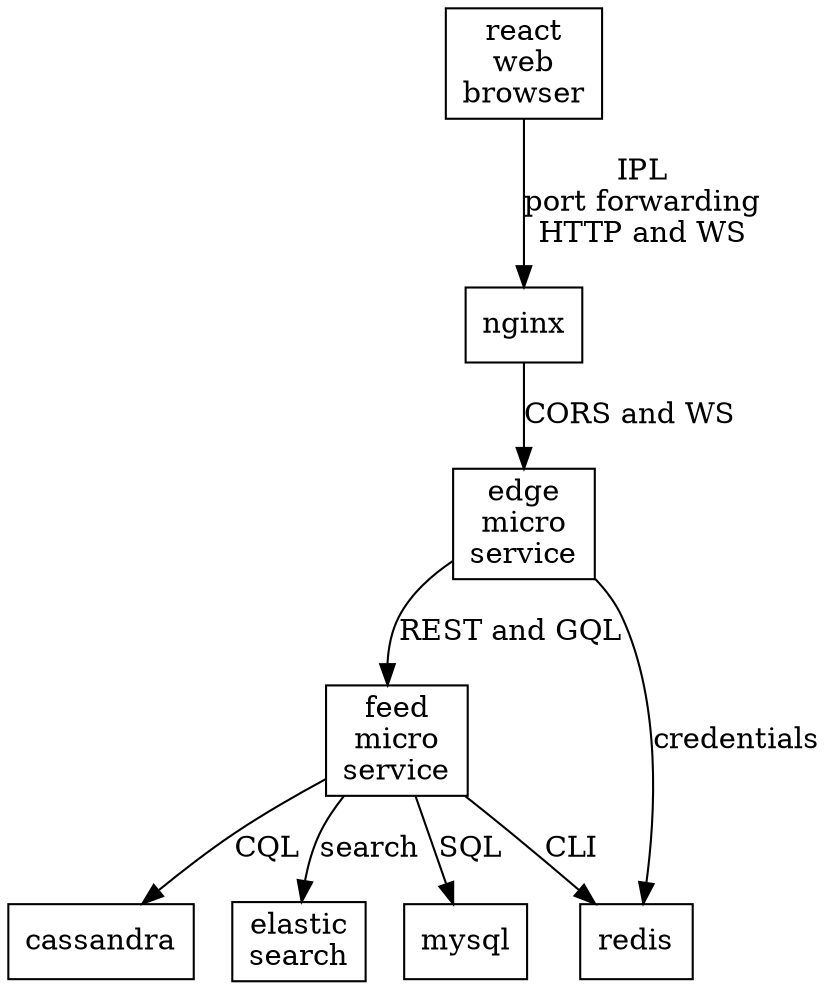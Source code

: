 digraph react_arch {
	react -> nginx [label="IPL\nport forwarding\nHTTP and WS"];
	nginx -> ep [label="CORS and WS"];
	ep -> feed [label="REST and GQL"];
	ep -> redis [label="credentials"];
	feed -> cassandra [label="CQL"];
	feed -> redis [label="CLI"];
	feed -> es [label="search"];
	feed -> mysql [label="SQL"];
	react [shape=box,label="react\nweb\nbrowser"];
	nginx [shape=box,label="nginx"];
	cassandra [shape=box,label="cassandra"];
	redis [shape=box,label="redis"];
	mysql [shape=box,label="mysql"];
	es [shape=box,label="elastic\nsearch"];
	feed [shape=box,label="feed\nmicro\nservice"];
	ep [shape=box,label="edge\nmicro\nservice"];
}